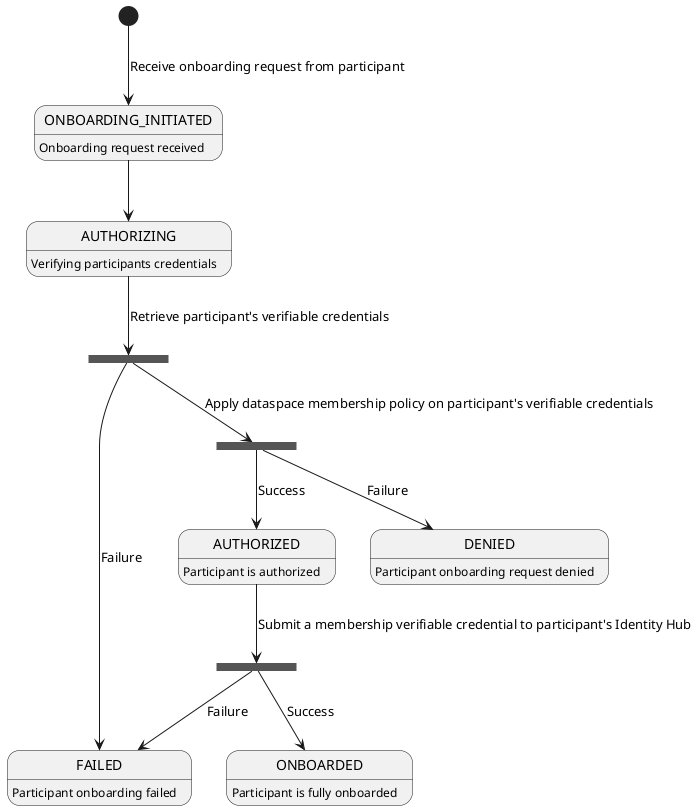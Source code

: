 @startuml
ONBOARDING_INITIATED: Onboarding request received
AUTHORIZING: Verifying participants credentials
AUTHORIZED: Participant is authorized
ONBOARDED: Participant is fully onboarded
DENIED: Participant onboarding request denied
FAILED: Participant onboarding failed

state retrieve_vc_result <<fork>>
state authorization_result <<fork>>
state submission_result <<fork>>

[*] --> ONBOARDING_INITIATED: Receive onboarding request from participant
ONBOARDING_INITIATED --> AUTHORIZING
AUTHORIZING --> retrieve_vc_result: Retrieve participant's verifiable credentials
retrieve_vc_result --> authorization_result: Apply dataspace membership policy on participant's verifiable credentials
retrieve_vc_result --> FAILED: Failure
authorization_result --> AUTHORIZED: Success
authorization_result --> DENIED: Failure
AUTHORIZED --> submission_result: Submit a membership verifiable credential to participant's Identity Hub
submission_result --> ONBOARDED: Success
submission_result --> FAILED: Failure
@enduml